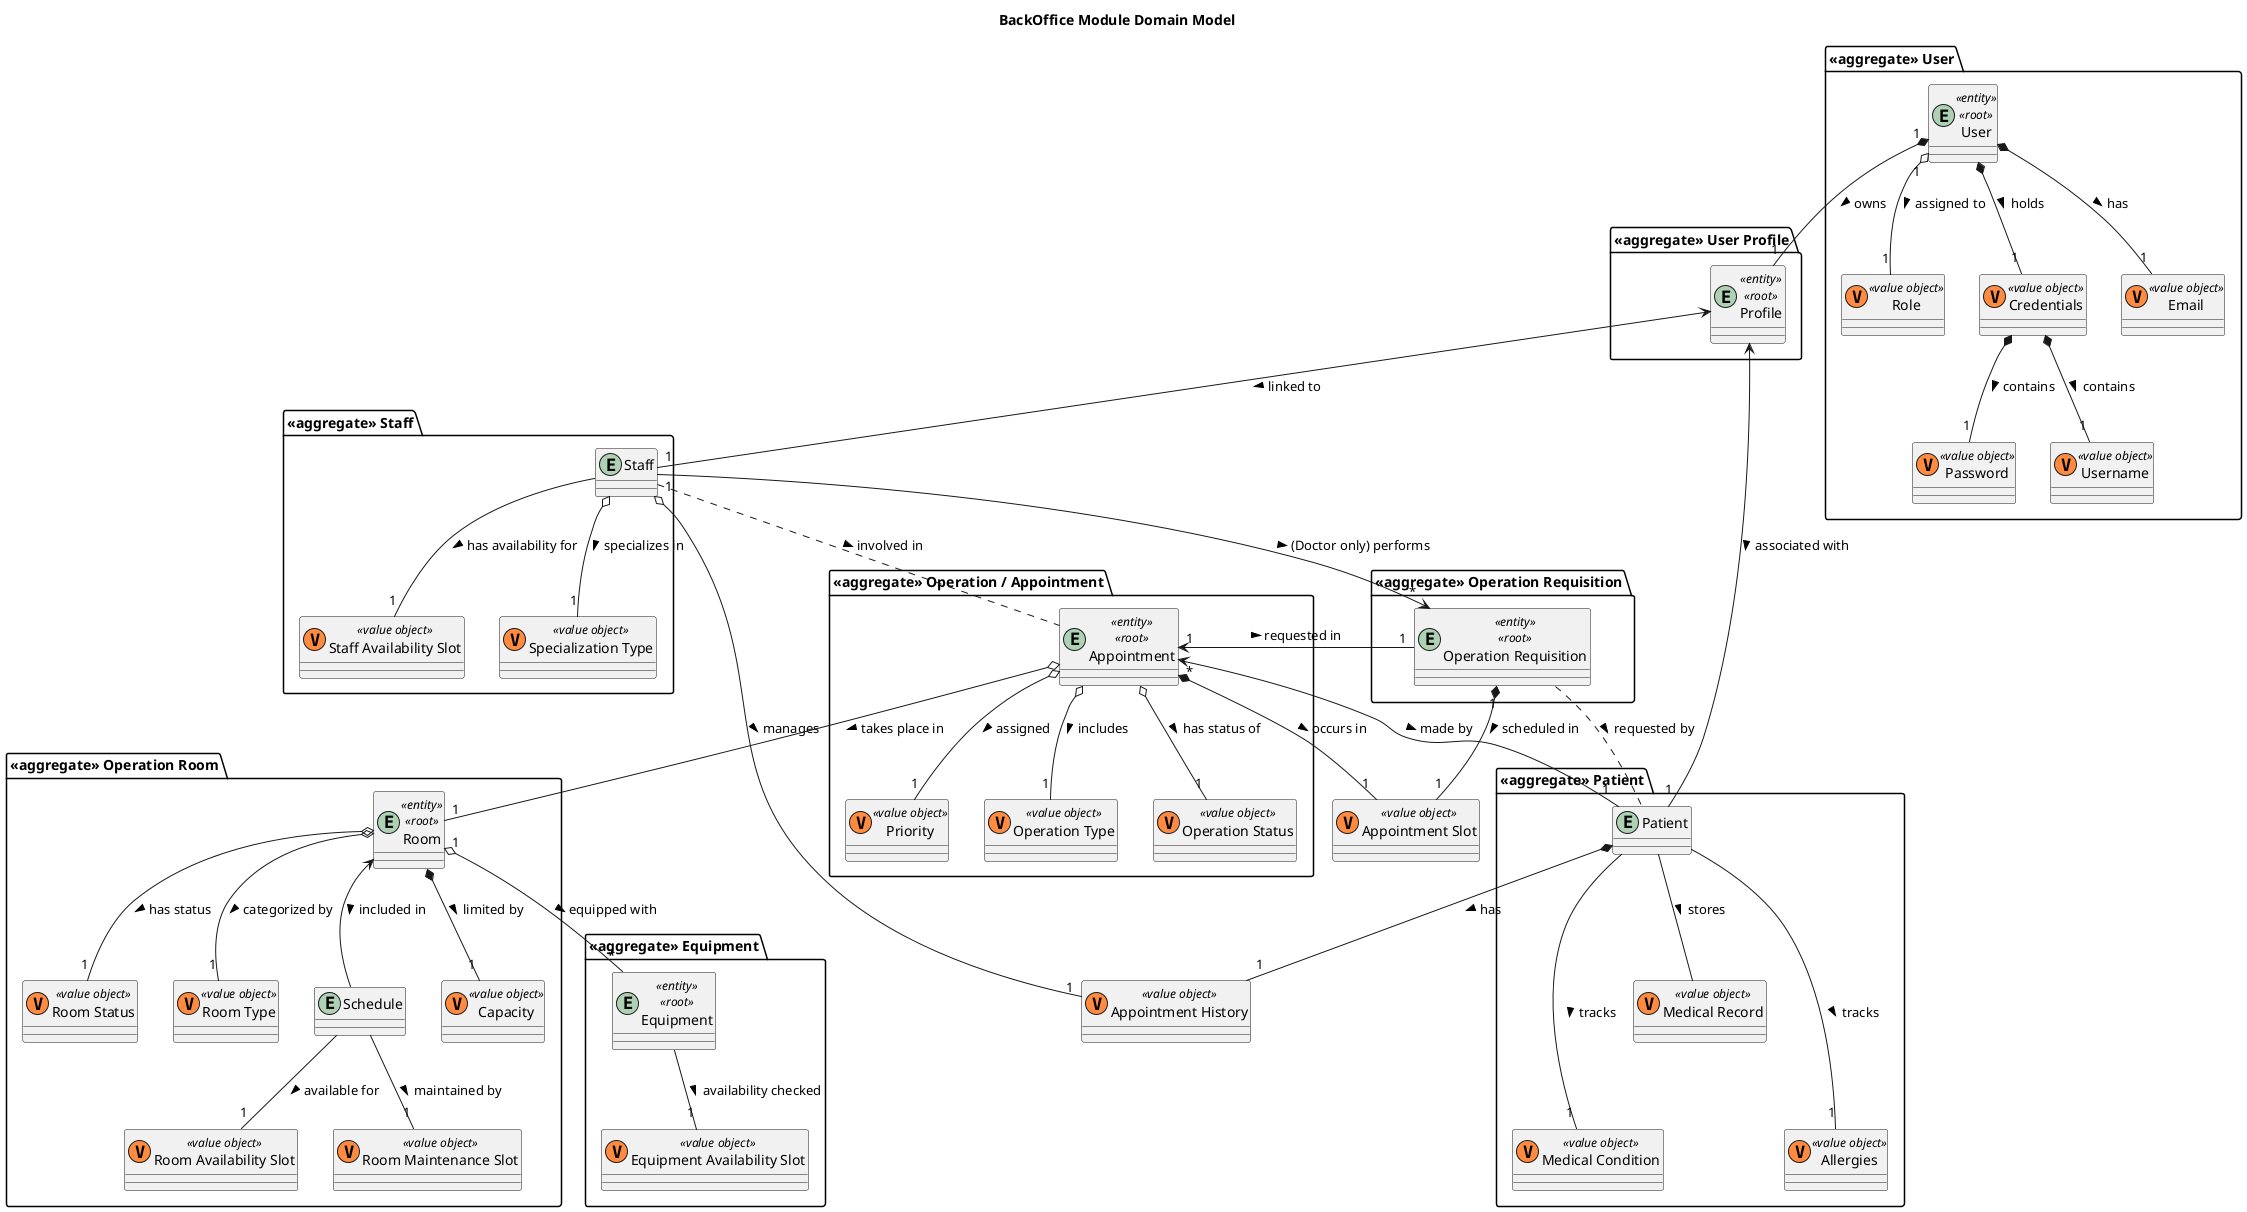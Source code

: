 @startuml

title BackOffice Module Domain Model

package "<<aggregate>> User" {

    entity User <<entity>> <<root>>

    class Credentials <<(V,#FF8B40) value object>>

    class Password <<(V,#FF8B40) value object>>

    class Username <<(V,#FF8B40) value object>>

    class Email <<(V,#FF8B40) value object>>

    class Role <<(V,#FF8B40) value object>>

}

package "<<aggregate>> User Profile" {

    entity Profile <<entity>> <<root>>

}

package "<<aggregate>> Staff" {

    entity Staff

    class "Staff Availability Slot" as staff_avail_slot <<(V,#FF8B40) value object>>

    class "Specialization Type" as Spec_Type <<(V,#FF8B40) value object>>

}

package "<<aggregate>> Patient" {

    entity Patient

    class "Medical Record" as M_Record <<(V,#FF8B40) value object>>

    class Allergies <<(V,#FF8B40) value object>>

    class "Medical Condition" as Med_Cond <<(V,#FF8B40) value object>>

}

package "<<aggregate>> Operation Room" {

    entity Room <<entity>> <<root>>

    class "Room Status" as room_stats <<(V,#FF8B40) value object>>

    class "Room Availability Slot" as Room_Avail <<(V,#FF8B40) value object>>

    class "Room Maintenance Slot" as Room_Main <<(V,#FF8B40) value object>>

    class "Room Type" as Room_Type <<(V,#FF8B40) value object>>

    entity Schedule

    class Capacity <<(V,#FF8B40) value object>>

}

package "<<aggregate>> Equipment" {

    entity Equipment <<entity>> <<root>>

    class "Equipment Availability Slot" as Equip_Avail <<(V,#FF8B40) value object>>

}

package "<<aggregate>> Operation / Appointment" {

    class "Operation Type" as Oper_Type <<(V,#FF8B40) value object>>

    class "Operation Status" as Oper_Status <<(V,#FF8B40) value object>>

    class Priority <<(V,#FF8B40) value object>>

    entity "Appointment" as Appoint <<entity>> <<root>>

}

package "<<aggregate>> Operation Requisition" {

    entity "Operation Requisition" as Operation_Request <<entity>> <<root>>

}

'Shared Value Objects

class "Appointment History" as Appointment_History <<(V,#FF8B40) value object>>

class "Appointment Slot" as appoint_slot <<(V,#FF8B40) value object>>

'Relations

Credentials *-- "1" Username : contains >

Credentials *-- "1" Password : contains >

User *-- "1" Email : has >

User "1" *-- "1" Profile : owns >

User "1" o-- "1" Role : assigned to >

User *-- "1" Credentials : holds >

Patient *-- "1" Appointment_History : has >

Patient --  M_Record : stores >

Patient "1" -up-> Profile : associated with <

Patient --- "1" Med_Cond : tracks >

Patient --- "1" Allergies : tracks >

Staff "1" -up-> Profile : linked to <

Staff o-- "1" Spec_Type : specializes in >

Staff "1" --> "*" Operation_Request : (Doctor only) performs >

Staff -- "1" staff_avail_slot : has availability for >

Staff .. Appoint : involved in >

Staff o-- "1" Appointment_History : manages >

Operation_Request .. Patient : requested by >

Operation_Request "1" *-- "1" appoint_slot : scheduled in >

Appoint "*" <-- "1" Patient : made by >

Appoint "1" <-right- "1" Operation_Request : requested in >

Appoint o-- "1" Oper_Type : includes >

Appoint *-- "1" appoint_slot : occurs in >

Appoint o-- "1" Oper_Status : has status of >

Appoint o-- "1" Priority : assigned >

Appoint o-- "1" Room : takes place in >

Room o-- "1" room_stats : has status >

Room *-- "1" Capacity : limited by >

Room o-- "1" Room_Type : categorized by >

Room "1" o-- "*" Equipment : equipped with >

Equipment -- "1" Equip_Avail : availability checked >

Room <-- Schedule : included in >

Schedule -- "1" Room_Avail : available for >

Schedule -- "1" Room_Main : maintained by >

@enduml